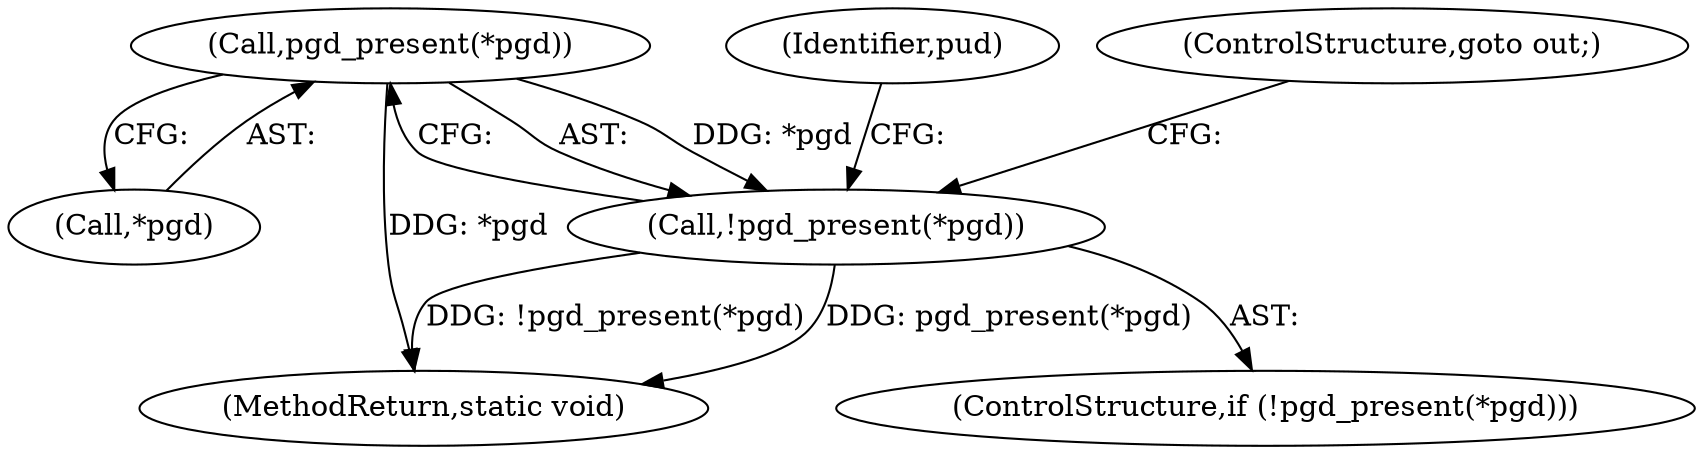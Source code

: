 digraph "0_linux_78f11a255749d09025f54d4e2df4fbcb031530e2@pointer" {
"1000247" [label="(Call,pgd_present(*pgd))"];
"1000246" [label="(Call,!pgd_present(*pgd))"];
"1000248" [label="(Call,*pgd)"];
"1000247" [label="(Call,pgd_present(*pgd))"];
"1000252" [label="(Identifier,pud)"];
"1000246" [label="(Call,!pgd_present(*pgd))"];
"1000245" [label="(ControlStructure,if (!pgd_present(*pgd)))"];
"1000250" [label="(ControlStructure,goto out;)"];
"1000449" [label="(MethodReturn,static void)"];
"1000247" -> "1000246"  [label="AST: "];
"1000247" -> "1000248"  [label="CFG: "];
"1000248" -> "1000247"  [label="AST: "];
"1000246" -> "1000247"  [label="CFG: "];
"1000247" -> "1000449"  [label="DDG: *pgd"];
"1000247" -> "1000246"  [label="DDG: *pgd"];
"1000246" -> "1000245"  [label="AST: "];
"1000250" -> "1000246"  [label="CFG: "];
"1000252" -> "1000246"  [label="CFG: "];
"1000246" -> "1000449"  [label="DDG: !pgd_present(*pgd)"];
"1000246" -> "1000449"  [label="DDG: pgd_present(*pgd)"];
}
